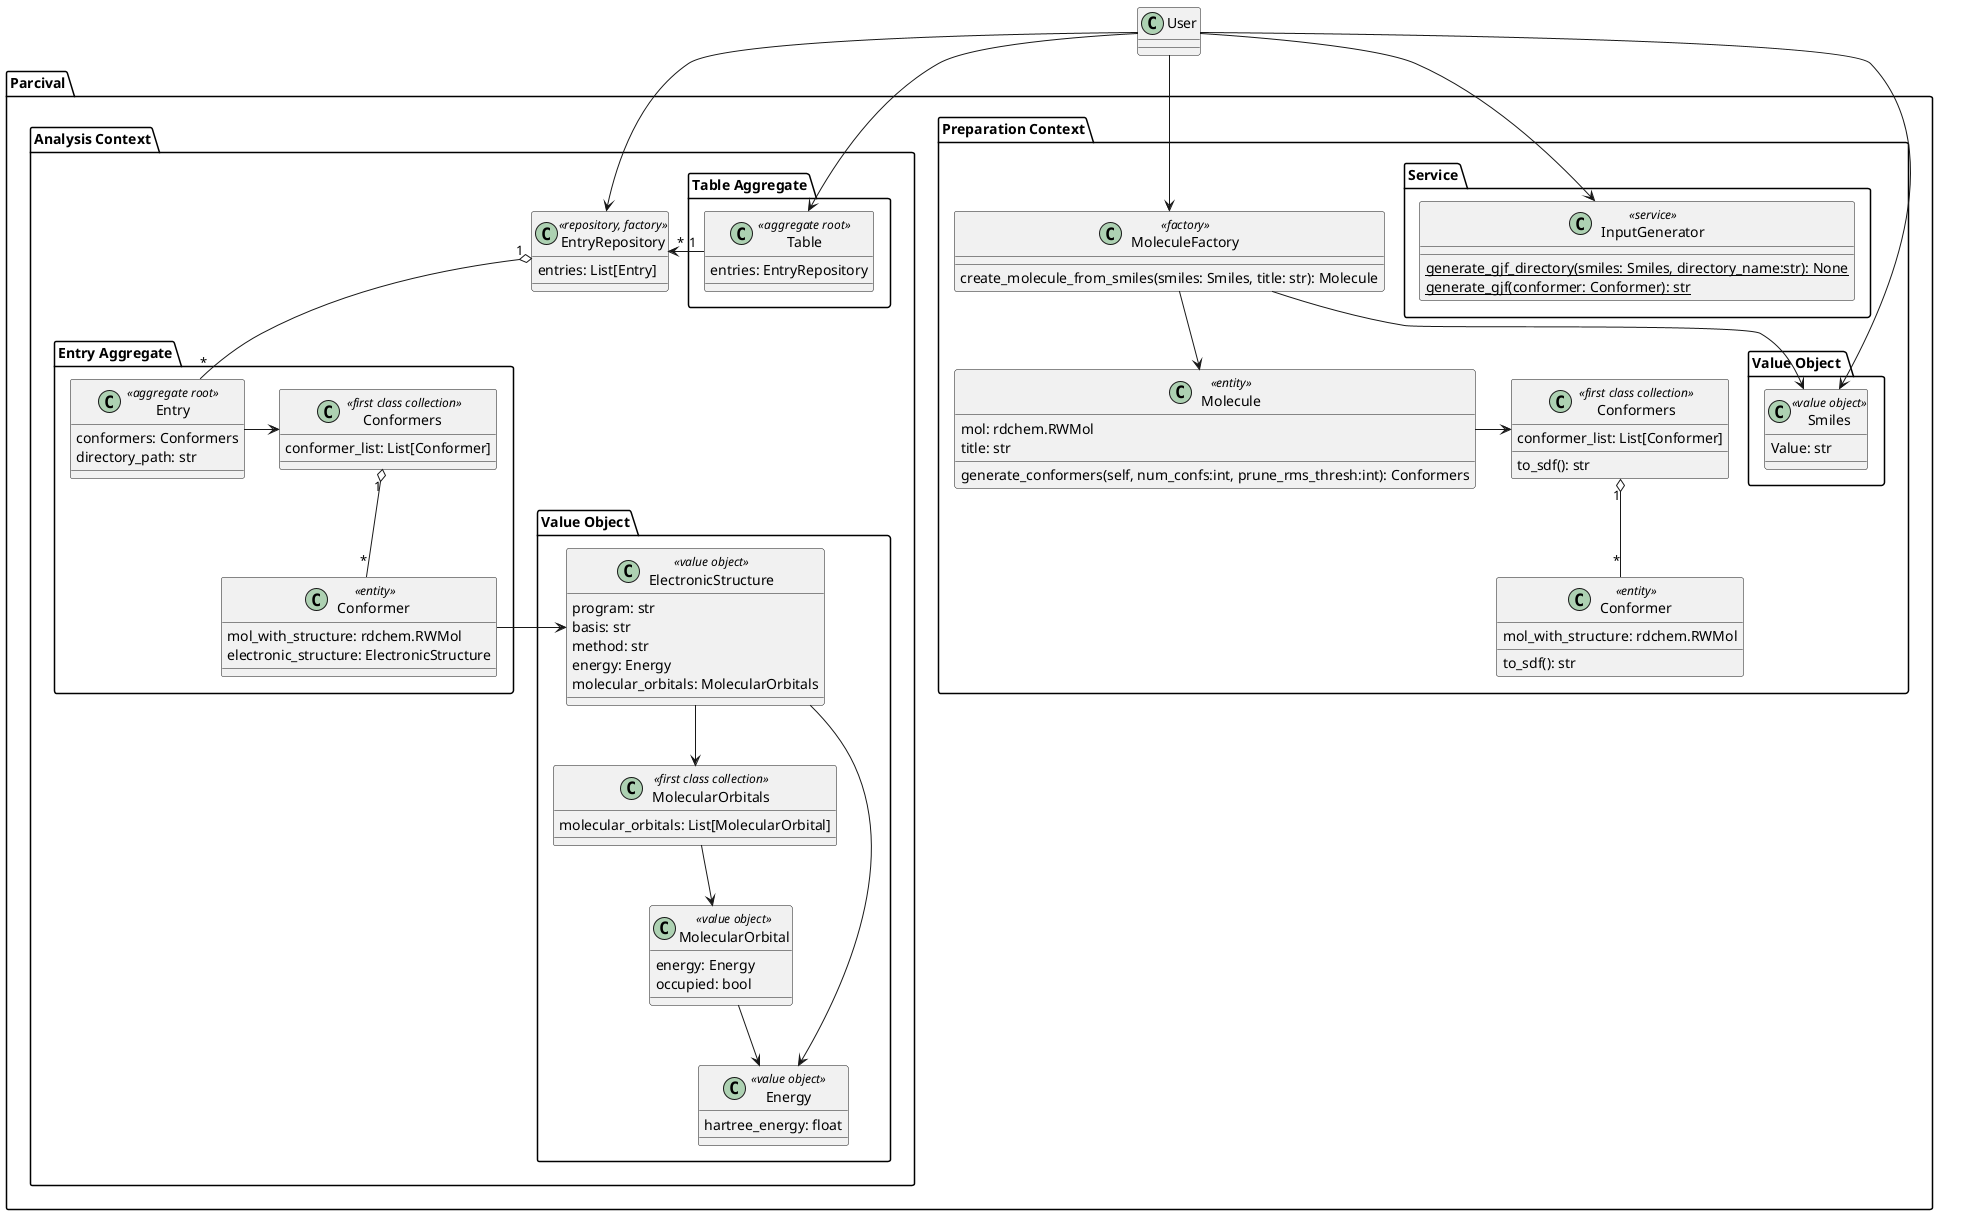@startuml

class User

package "Parcival" {



package "Preparation Context" {
    class Conformer <<entity>>{
        mol_with_structure: rdchem.RWMol
        to_sdf(): str
    }
    class Conformers <<first class collection>>{
        conformer_list: List[Conformer]
        to_sdf(): str
    }
    class Molecule <<entity>>{
        mol: rdchem.RWMol
        title: str
        generate_conformers(self, num_confs:int, prune_rms_thresh:int): Conformers
    }
    class MoleculeFactory <<factory>> {
        create_molecule_from_smiles(smiles: Smiles, title: str): Molecule
    }

    package "Value Object " {
        class Smiles <<value object>>{
            Value: str
        }
    }

    package "Service" {
        class InputGenerator <<service>>{
            {static} generate_gjf_directory(smiles: Smiles, directory_name:str): None
            {static} generate_gjf(conformer: Conformer): str
        }
    }


    Conformers "1" o-- "*" Conformer
    MoleculeFactory --> Molecule
    Molecule -> Conformers
    MoleculeFactory --> Smiles
    User --> MoleculeFactory
    User --> InputGenerator
    User --> Smiles
}


package "Analysis Context" {

package "Table Aggregate"{

class Table <<aggregate root>>{
    entries: EntryRepository
}

}

class EntryRepository <<repository, factory>>{
    entries: List[Entry]
}

package "Entry Aggregate"{
    class Entry <<aggregate root>>{
        conformers: Conformers
        directory_path: str
    }

    class "Conformer " <<entity>>{
        mol_with_structure: rdchem.RWMol
        electronic_structure: ElectronicStructure
    }

    class "Conformers " <<first class collection>>{
        conformer_list: List[Conformer]
    }

}

package "Value Object" {

class MolecularOrbital <<value object>>{
    energy: Energy
    occupied: bool
}

class MolecularOrbitals <<first class collection>>{
    molecular_orbitals: List[MolecularOrbital]
}

class ElectronicStructure <<value object>>{
    program: str
    basis: str
    method: str
    energy: Energy
    molecular_orbitals: MolecularOrbitals
}

class Energy <<value object>>{
    hartree_energy: float

}


Table "1" -> "*" EntryRepository
EntryRepository "1" o-- "*" Entry
Entry  ->  "Conformers "
"Conformers " "1" o-- "*" "Conformer "
"Conformer " -> ElectronicStructure
ElectronicStructure --> MolecularOrbitals
ElectronicStructure --> Energy
MolecularOrbitals --> MolecularOrbital
MolecularOrbital --> Energy
}

}
User --> Table
User --> EntryRepository

@enduml